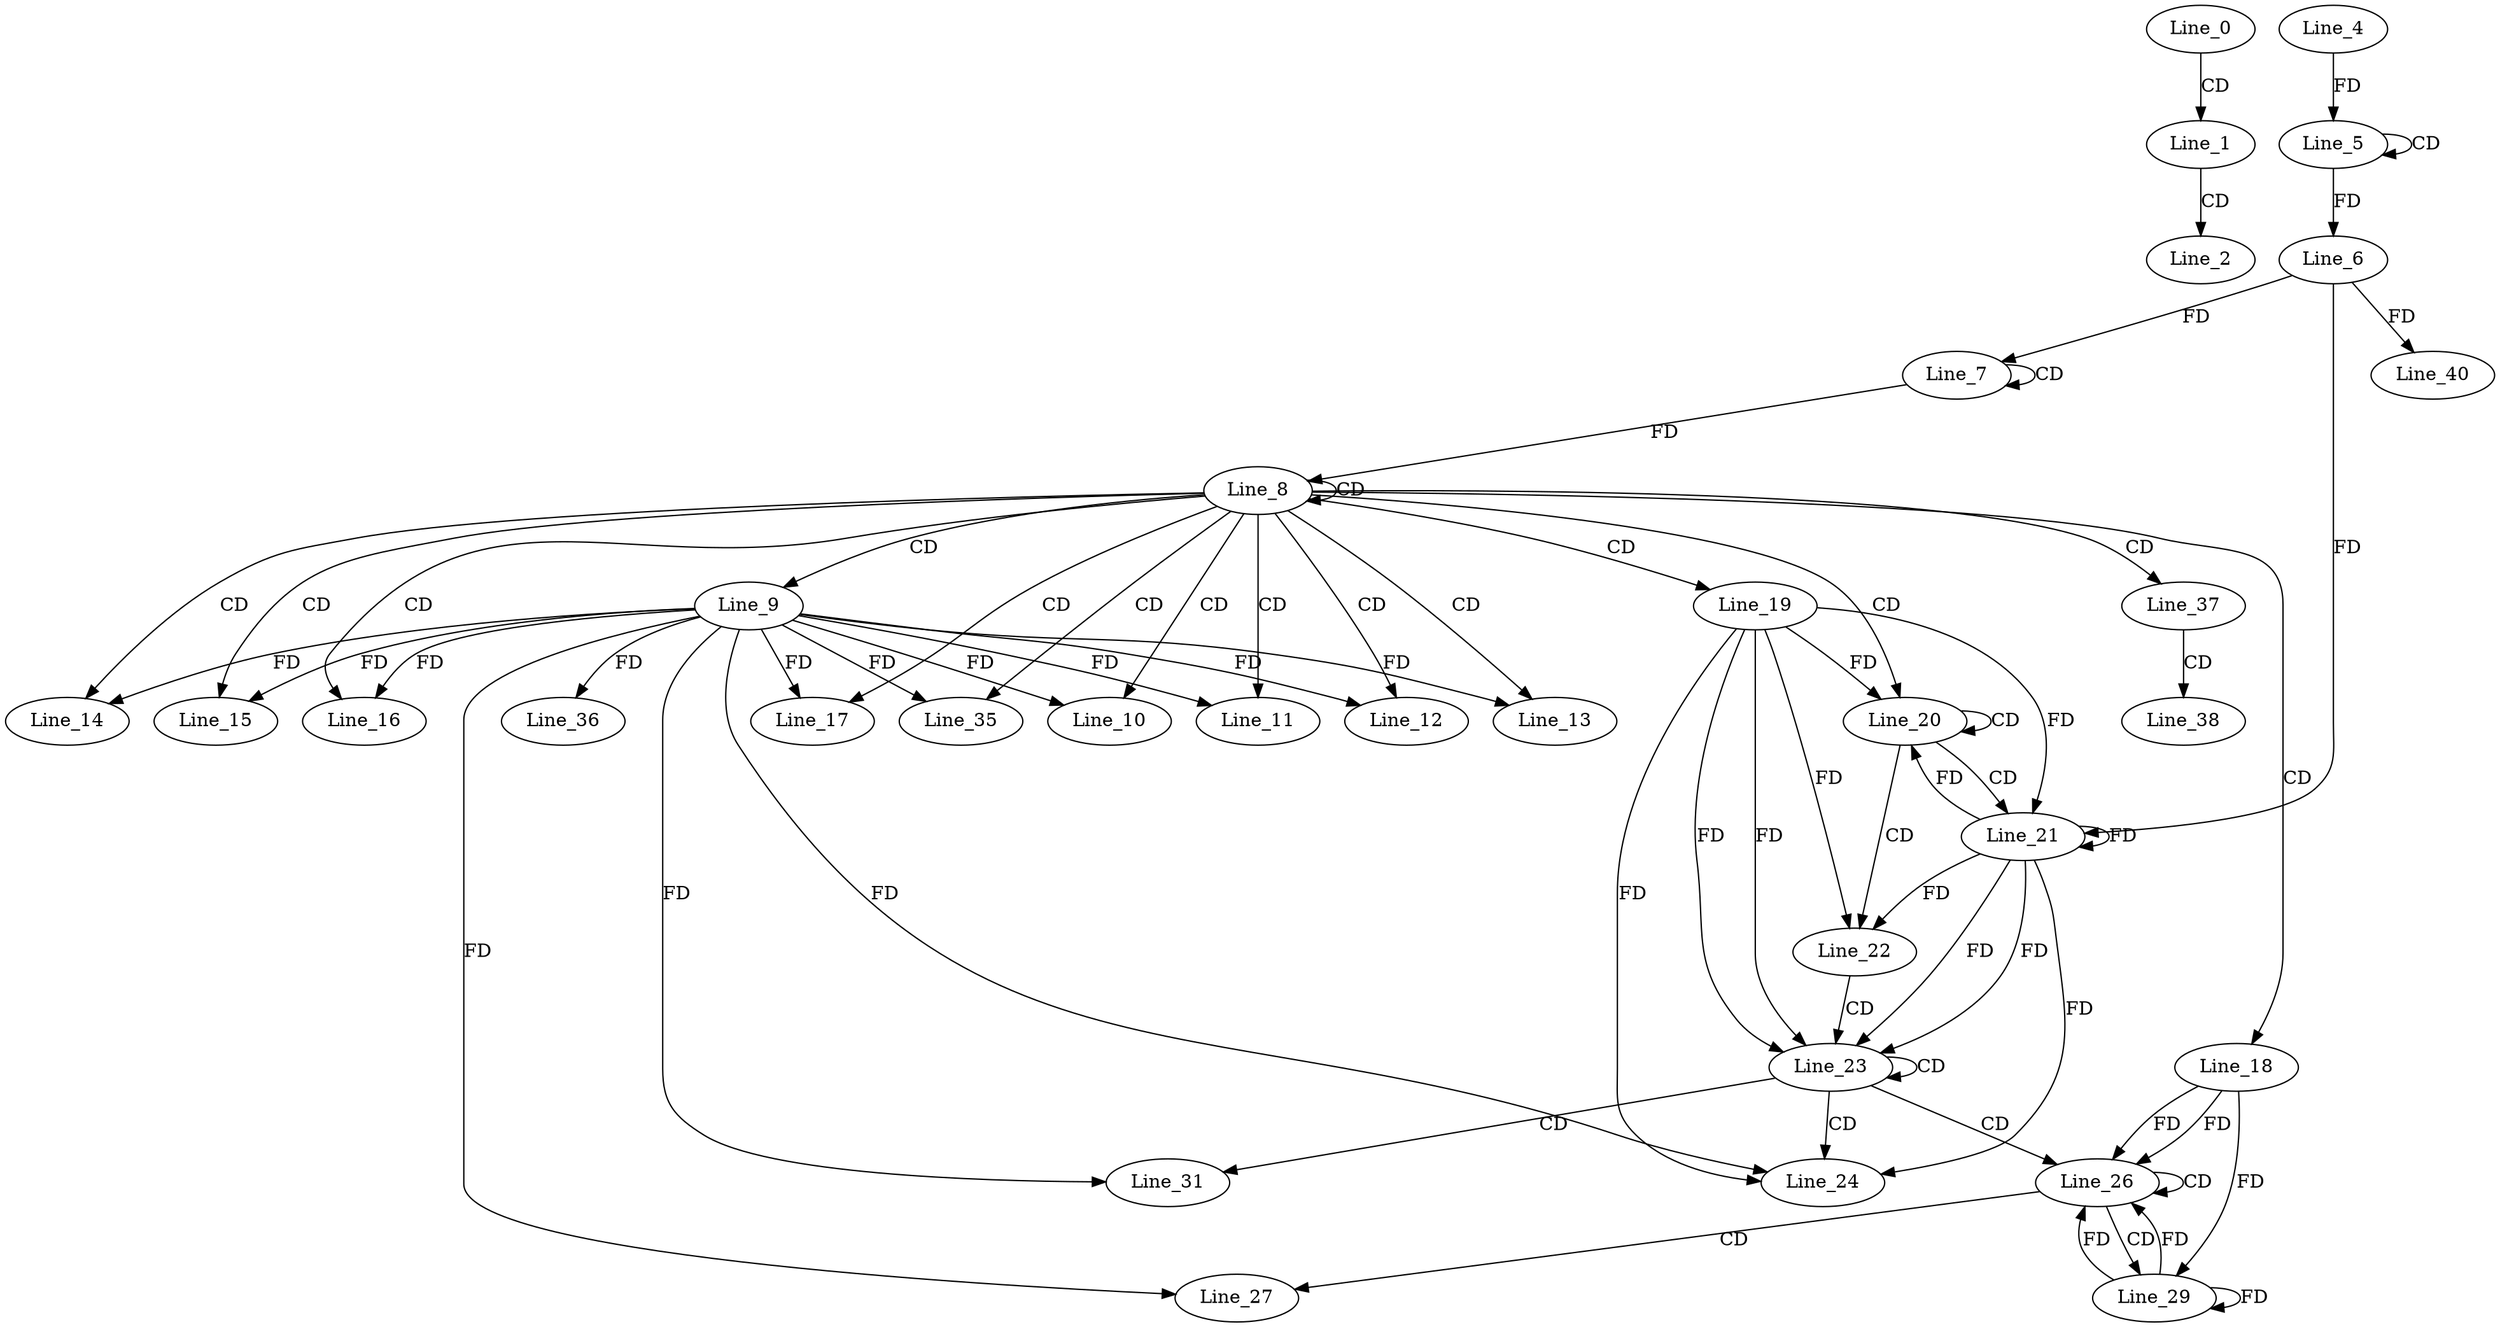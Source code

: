 digraph G {
  Line_0;
  Line_1;
  Line_2;
  Line_5;
  Line_5;
  Line_4;
  Line_6;
  Line_7;
  Line_7;
  Line_6;
  Line_8;
  Line_8;
  Line_8;
  Line_9;
  Line_10;
  Line_11;
  Line_12;
  Line_13;
  Line_14;
  Line_15;
  Line_16;
  Line_17;
  Line_18;
  Line_19;
  Line_20;
  Line_21;
  Line_21;
  Line_22;
  Line_23;
  Line_23;
  Line_24;
  Line_24;
  Line_26;
  Line_26;
  Line_27;
  Line_29;
  Line_31;
  Line_35;
  Line_36;
  Line_37;
  Line_38;
  Line_40;
  Line_0 -> Line_1 [ label="CD" ];
  Line_1 -> Line_2 [ label="CD" ];
  Line_5 -> Line_5 [ label="CD" ];
  Line_4 -> Line_5 [ label="FD" ];
  Line_5 -> Line_6 [ label="FD" ];
  Line_7 -> Line_7 [ label="CD" ];
  Line_6 -> Line_7 [ label="FD" ];
  Line_8 -> Line_8 [ label="CD" ];
  Line_7 -> Line_8 [ label="FD" ];
  Line_8 -> Line_9 [ label="CD" ];
  Line_8 -> Line_10 [ label="CD" ];
  Line_9 -> Line_10 [ label="FD" ];
  Line_8 -> Line_11 [ label="CD" ];
  Line_9 -> Line_11 [ label="FD" ];
  Line_8 -> Line_12 [ label="CD" ];
  Line_9 -> Line_12 [ label="FD" ];
  Line_8 -> Line_13 [ label="CD" ];
  Line_9 -> Line_13 [ label="FD" ];
  Line_8 -> Line_14 [ label="CD" ];
  Line_9 -> Line_14 [ label="FD" ];
  Line_8 -> Line_15 [ label="CD" ];
  Line_9 -> Line_15 [ label="FD" ];
  Line_8 -> Line_16 [ label="CD" ];
  Line_9 -> Line_16 [ label="FD" ];
  Line_8 -> Line_17 [ label="CD" ];
  Line_9 -> Line_17 [ label="FD" ];
  Line_8 -> Line_18 [ label="CD" ];
  Line_8 -> Line_19 [ label="CD" ];
  Line_8 -> Line_20 [ label="CD" ];
  Line_20 -> Line_20 [ label="CD" ];
  Line_19 -> Line_20 [ label="FD" ];
  Line_20 -> Line_21 [ label="CD" ];
  Line_21 -> Line_21 [ label="FD" ];
  Line_19 -> Line_21 [ label="FD" ];
  Line_6 -> Line_21 [ label="FD" ];
  Line_20 -> Line_22 [ label="CD" ];
  Line_21 -> Line_22 [ label="FD" ];
  Line_19 -> Line_22 [ label="FD" ];
  Line_22 -> Line_23 [ label="CD" ];
  Line_21 -> Line_23 [ label="FD" ];
  Line_19 -> Line_23 [ label="FD" ];
  Line_23 -> Line_23 [ label="CD" ];
  Line_21 -> Line_23 [ label="FD" ];
  Line_19 -> Line_23 [ label="FD" ];
  Line_23 -> Line_24 [ label="CD" ];
  Line_9 -> Line_24 [ label="FD" ];
  Line_21 -> Line_24 [ label="FD" ];
  Line_19 -> Line_24 [ label="FD" ];
  Line_23 -> Line_26 [ label="CD" ];
  Line_18 -> Line_26 [ label="FD" ];
  Line_26 -> Line_26 [ label="CD" ];
  Line_18 -> Line_26 [ label="FD" ];
  Line_26 -> Line_27 [ label="CD" ];
  Line_9 -> Line_27 [ label="FD" ];
  Line_26 -> Line_29 [ label="CD" ];
  Line_29 -> Line_29 [ label="FD" ];
  Line_18 -> Line_29 [ label="FD" ];
  Line_23 -> Line_31 [ label="CD" ];
  Line_9 -> Line_31 [ label="FD" ];
  Line_8 -> Line_35 [ label="CD" ];
  Line_9 -> Line_35 [ label="FD" ];
  Line_9 -> Line_36 [ label="FD" ];
  Line_8 -> Line_37 [ label="CD" ];
  Line_37 -> Line_38 [ label="CD" ];
  Line_6 -> Line_40 [ label="FD" ];
  Line_21 -> Line_20 [ label="FD" ];
  Line_29 -> Line_26 [ label="FD" ];
  Line_29 -> Line_26 [ label="FD" ];
}
